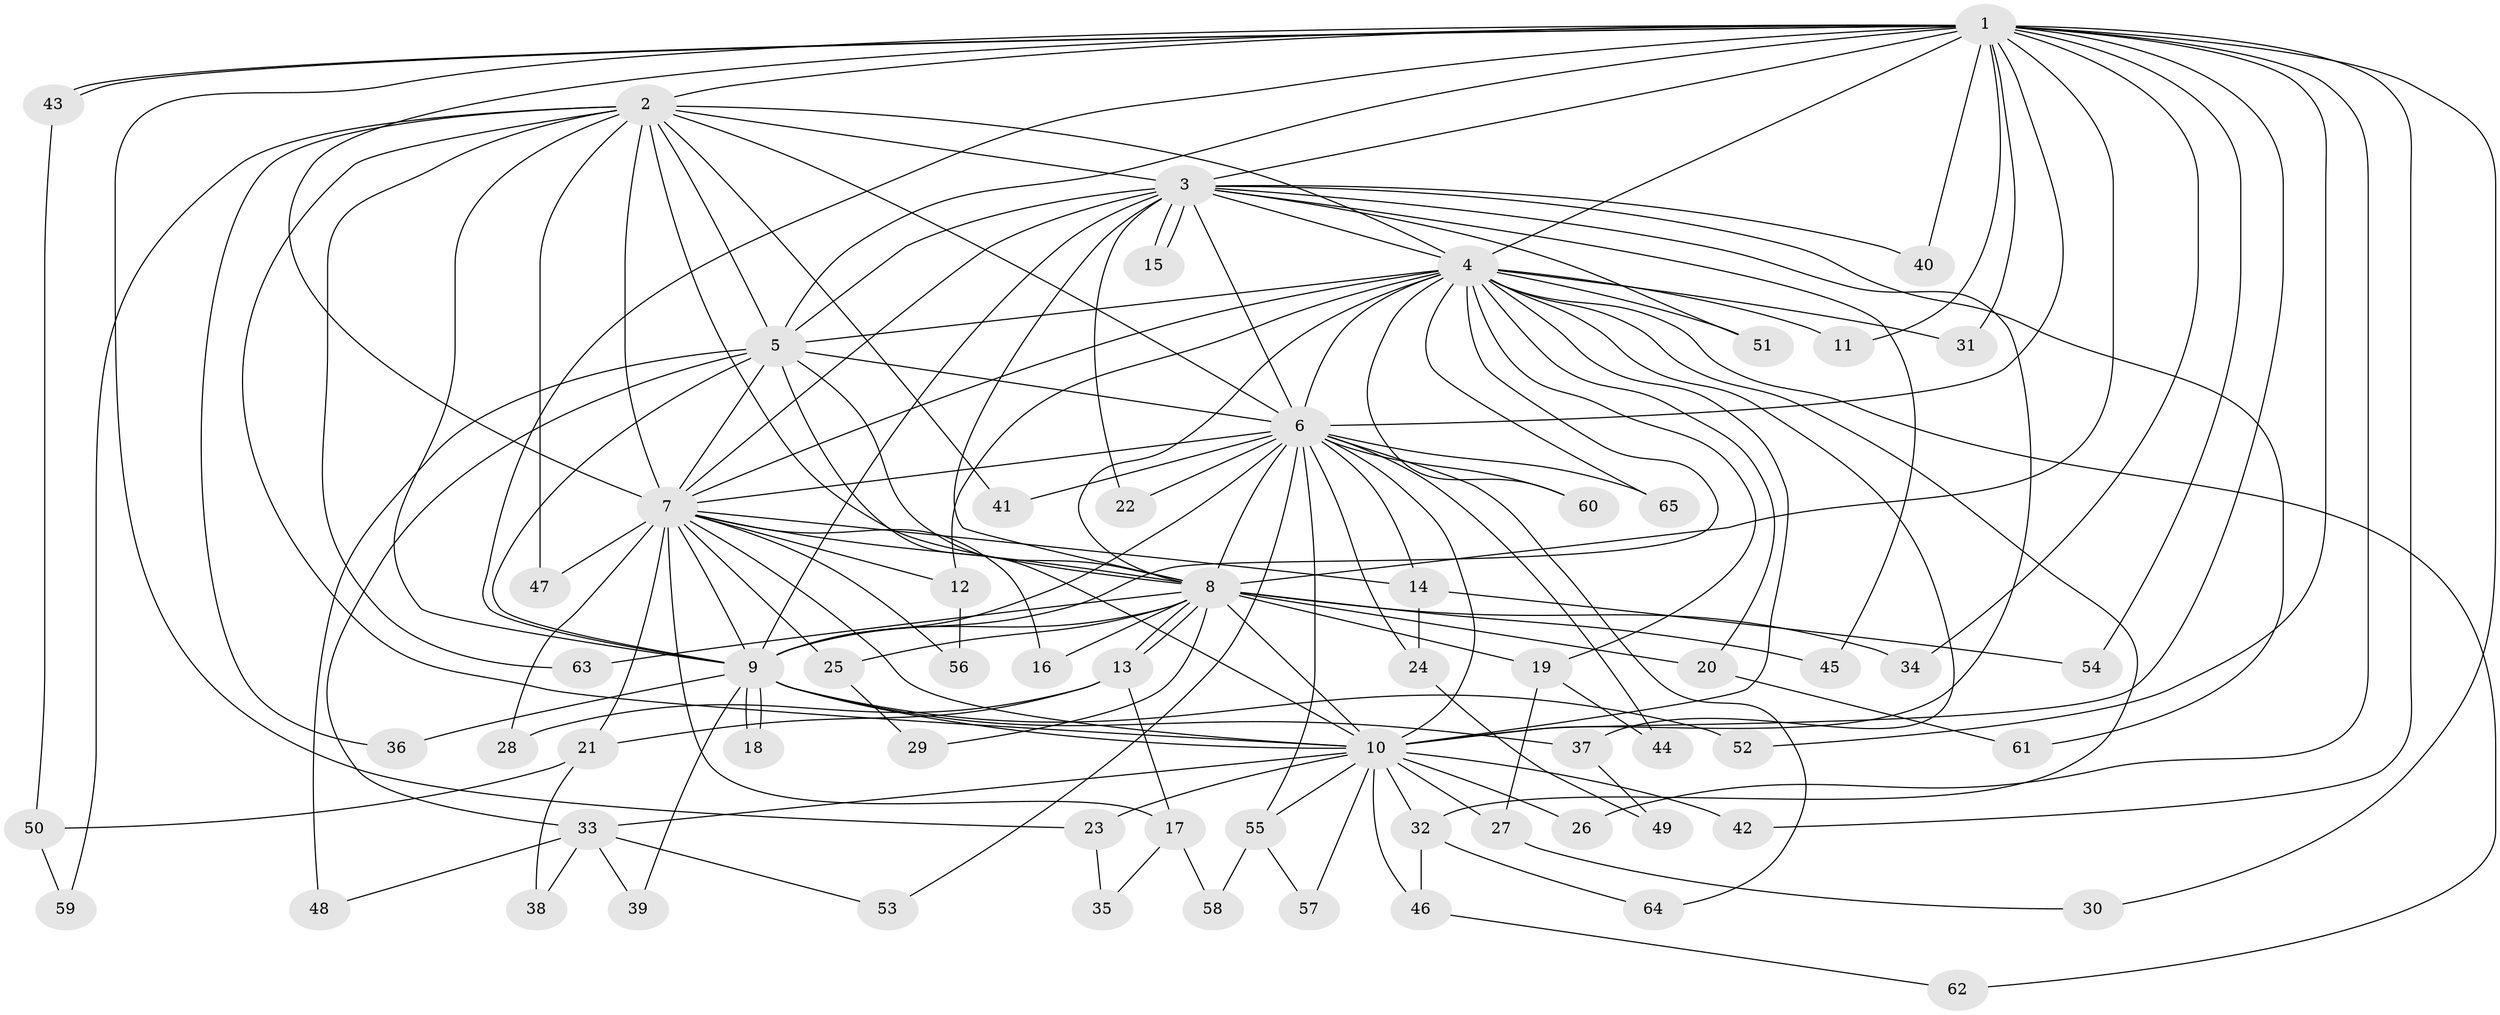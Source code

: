 // coarse degree distribution, {18: 0.025, 14: 0.025, 1: 0.05, 3: 0.2, 16: 0.075, 2: 0.325, 4: 0.15, 13: 0.025, 10: 0.05, 5: 0.025, 15: 0.025, 17: 0.025}
// Generated by graph-tools (version 1.1) at 2025/36/03/04/25 23:36:20]
// undirected, 65 vertices, 155 edges
graph export_dot {
  node [color=gray90,style=filled];
  1;
  2;
  3;
  4;
  5;
  6;
  7;
  8;
  9;
  10;
  11;
  12;
  13;
  14;
  15;
  16;
  17;
  18;
  19;
  20;
  21;
  22;
  23;
  24;
  25;
  26;
  27;
  28;
  29;
  30;
  31;
  32;
  33;
  34;
  35;
  36;
  37;
  38;
  39;
  40;
  41;
  42;
  43;
  44;
  45;
  46;
  47;
  48;
  49;
  50;
  51;
  52;
  53;
  54;
  55;
  56;
  57;
  58;
  59;
  60;
  61;
  62;
  63;
  64;
  65;
  1 -- 2;
  1 -- 3;
  1 -- 4;
  1 -- 5;
  1 -- 6;
  1 -- 7;
  1 -- 8;
  1 -- 9;
  1 -- 10;
  1 -- 11;
  1 -- 23;
  1 -- 26;
  1 -- 30;
  1 -- 31;
  1 -- 34;
  1 -- 40;
  1 -- 42;
  1 -- 43;
  1 -- 43;
  1 -- 52;
  1 -- 54;
  2 -- 3;
  2 -- 4;
  2 -- 5;
  2 -- 6;
  2 -- 7;
  2 -- 8;
  2 -- 9;
  2 -- 10;
  2 -- 36;
  2 -- 41;
  2 -- 47;
  2 -- 59;
  2 -- 63;
  3 -- 4;
  3 -- 5;
  3 -- 6;
  3 -- 7;
  3 -- 8;
  3 -- 9;
  3 -- 10;
  3 -- 15;
  3 -- 15;
  3 -- 22;
  3 -- 40;
  3 -- 45;
  3 -- 51;
  3 -- 61;
  4 -- 5;
  4 -- 6;
  4 -- 7;
  4 -- 8;
  4 -- 9;
  4 -- 10;
  4 -- 11;
  4 -- 12;
  4 -- 19;
  4 -- 20;
  4 -- 31;
  4 -- 32;
  4 -- 37;
  4 -- 51;
  4 -- 60;
  4 -- 62;
  4 -- 65;
  5 -- 6;
  5 -- 7;
  5 -- 8;
  5 -- 9;
  5 -- 10;
  5 -- 33;
  5 -- 48;
  6 -- 7;
  6 -- 8;
  6 -- 9;
  6 -- 10;
  6 -- 14;
  6 -- 22;
  6 -- 24;
  6 -- 41;
  6 -- 44;
  6 -- 53;
  6 -- 55;
  6 -- 60;
  6 -- 64;
  6 -- 65;
  7 -- 8;
  7 -- 9;
  7 -- 10;
  7 -- 12;
  7 -- 14;
  7 -- 16;
  7 -- 17;
  7 -- 21;
  7 -- 25;
  7 -- 28;
  7 -- 47;
  7 -- 56;
  8 -- 9;
  8 -- 10;
  8 -- 13;
  8 -- 13;
  8 -- 16;
  8 -- 19;
  8 -- 20;
  8 -- 25;
  8 -- 29;
  8 -- 34;
  8 -- 45;
  8 -- 63;
  9 -- 10;
  9 -- 18;
  9 -- 18;
  9 -- 36;
  9 -- 37;
  9 -- 39;
  9 -- 52;
  10 -- 23;
  10 -- 26;
  10 -- 27;
  10 -- 32;
  10 -- 33;
  10 -- 42;
  10 -- 46;
  10 -- 55;
  10 -- 57;
  12 -- 56;
  13 -- 17;
  13 -- 21;
  13 -- 28;
  14 -- 24;
  14 -- 54;
  17 -- 35;
  17 -- 58;
  19 -- 27;
  19 -- 44;
  20 -- 61;
  21 -- 38;
  21 -- 50;
  23 -- 35;
  24 -- 49;
  25 -- 29;
  27 -- 30;
  32 -- 46;
  32 -- 64;
  33 -- 38;
  33 -- 39;
  33 -- 48;
  33 -- 53;
  37 -- 49;
  43 -- 50;
  46 -- 62;
  50 -- 59;
  55 -- 57;
  55 -- 58;
}
